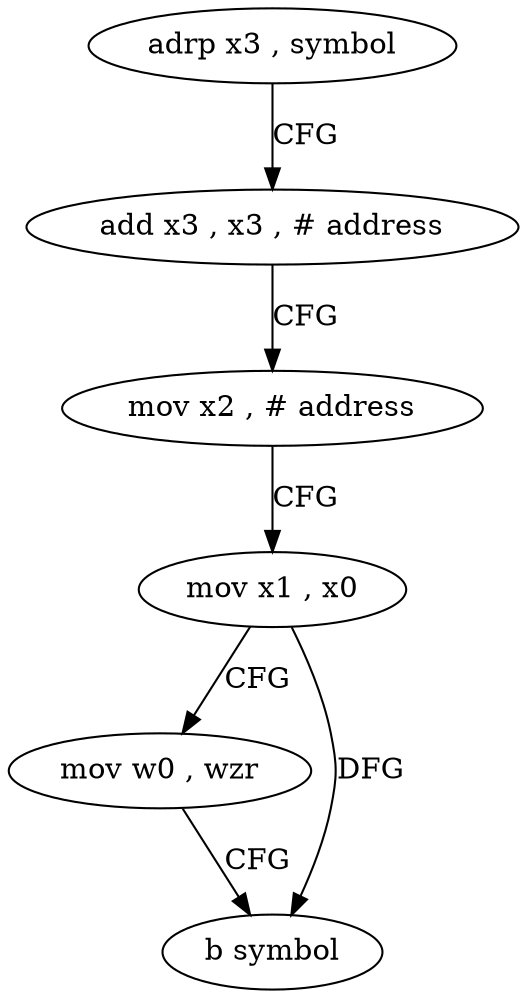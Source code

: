 digraph "func" {
"4212916" [label = "adrp x3 , symbol" ]
"4212920" [label = "add x3 , x3 , # address" ]
"4212924" [label = "mov x2 , # address" ]
"4212928" [label = "mov x1 , x0" ]
"4212932" [label = "mov w0 , wzr" ]
"4212936" [label = "b symbol" ]
"4212916" -> "4212920" [ label = "CFG" ]
"4212920" -> "4212924" [ label = "CFG" ]
"4212924" -> "4212928" [ label = "CFG" ]
"4212928" -> "4212932" [ label = "CFG" ]
"4212928" -> "4212936" [ label = "DFG" ]
"4212932" -> "4212936" [ label = "CFG" ]
}
